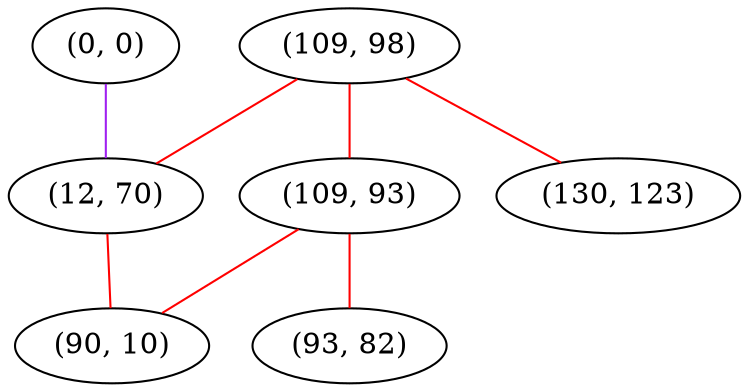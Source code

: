 graph "" {
"(0, 0)";
"(109, 98)";
"(12, 70)";
"(109, 93)";
"(90, 10)";
"(93, 82)";
"(130, 123)";
"(0, 0)" -- "(12, 70)"  [color=purple, key=0, weight=4];
"(109, 98)" -- "(130, 123)"  [color=red, key=0, weight=1];
"(109, 98)" -- "(109, 93)"  [color=red, key=0, weight=1];
"(109, 98)" -- "(12, 70)"  [color=red, key=0, weight=1];
"(12, 70)" -- "(90, 10)"  [color=red, key=0, weight=1];
"(109, 93)" -- "(93, 82)"  [color=red, key=0, weight=1];
"(109, 93)" -- "(90, 10)"  [color=red, key=0, weight=1];
}
